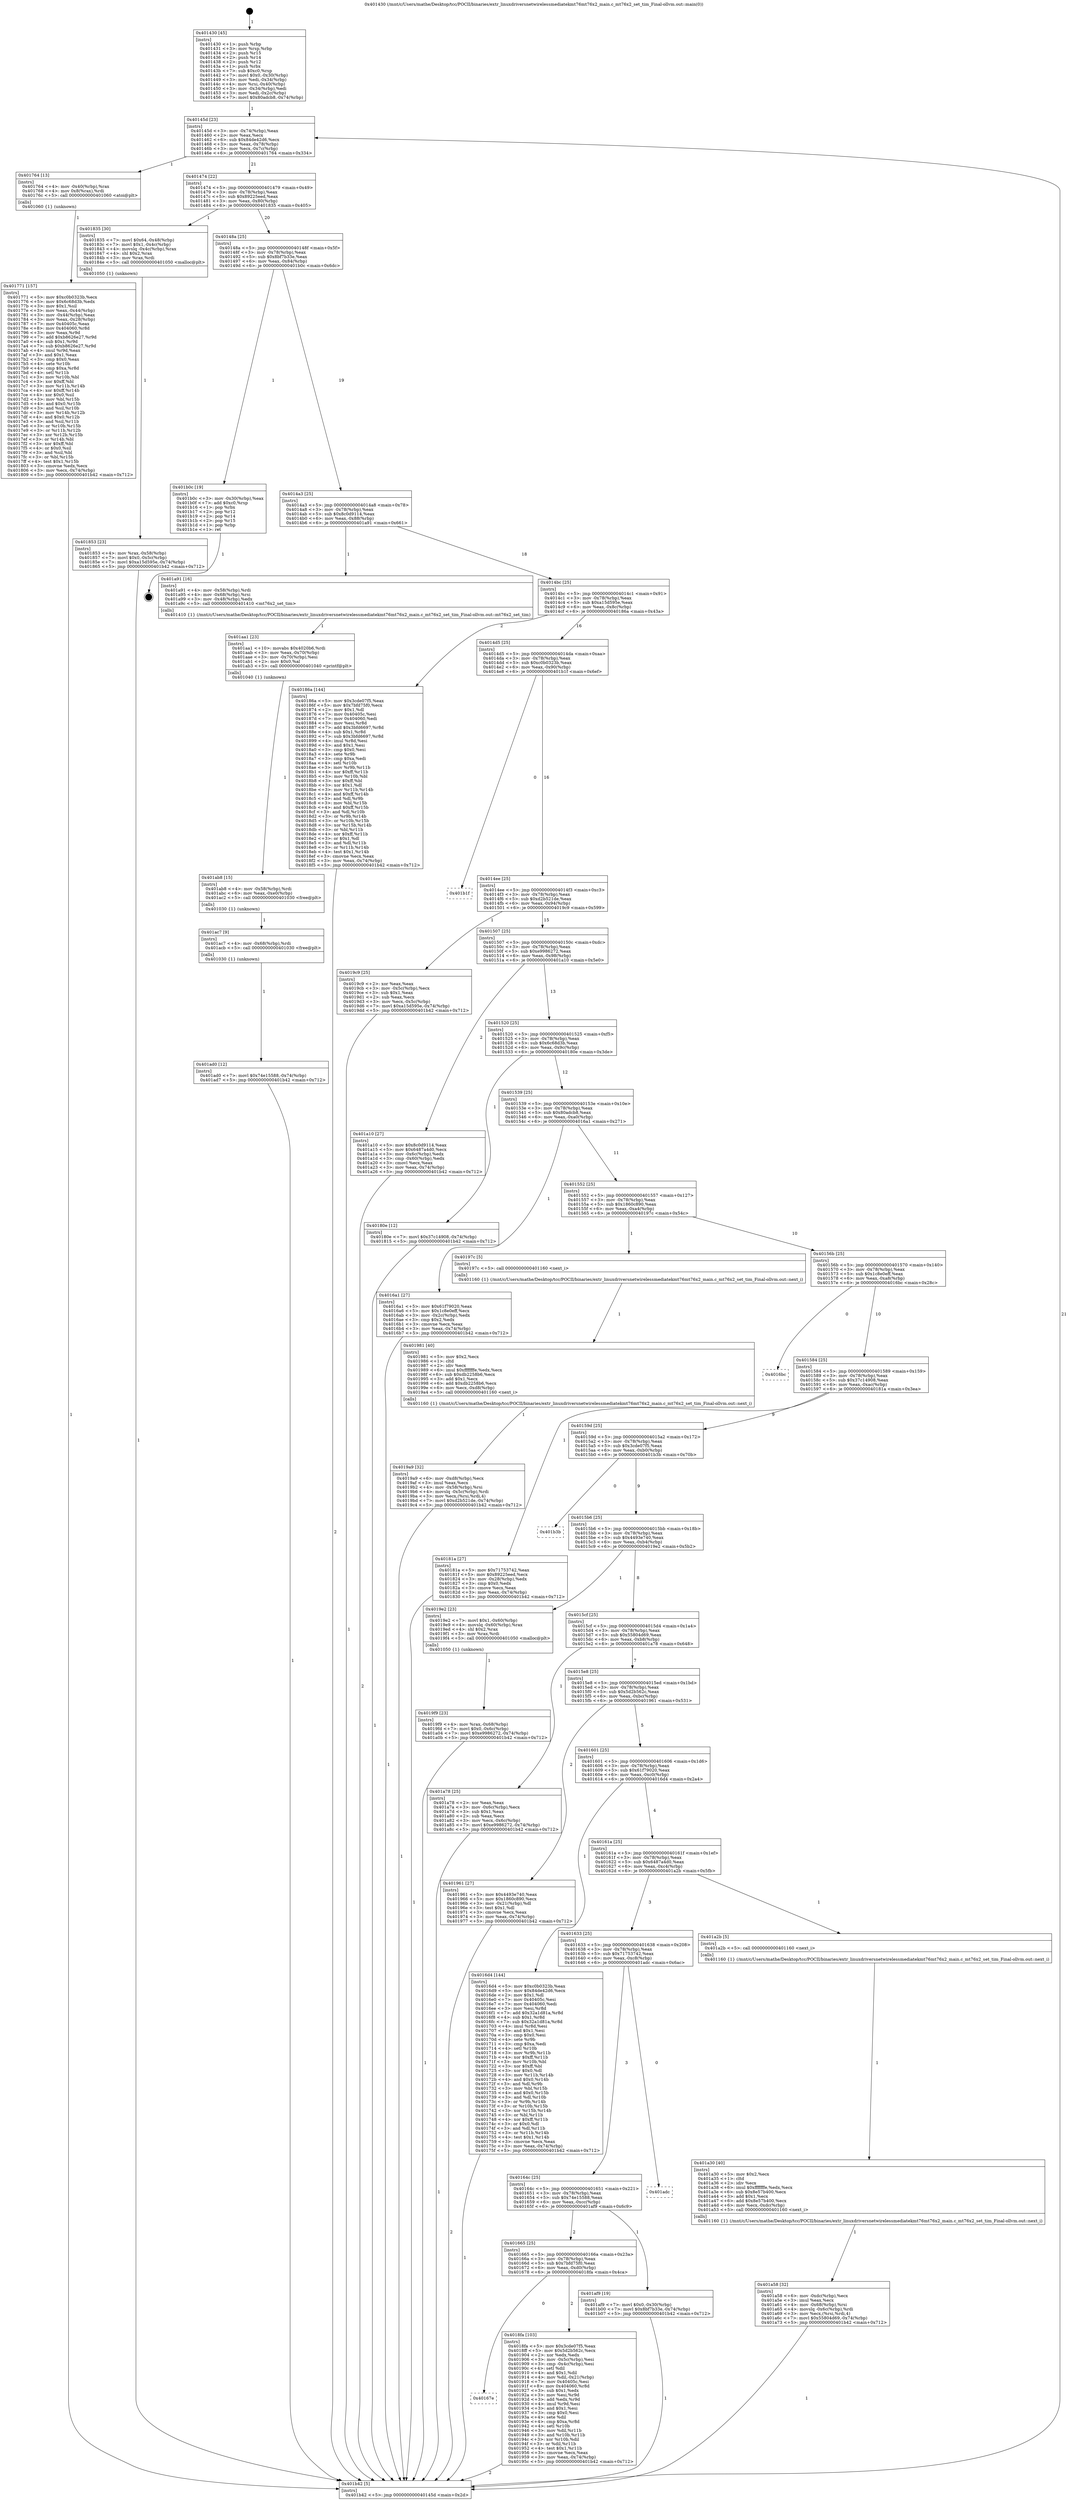 digraph "0x401430" {
  label = "0x401430 (/mnt/c/Users/mathe/Desktop/tcc/POCII/binaries/extr_linuxdriversnetwirelessmediatekmt76mt76x2_main.c_mt76x2_set_tim_Final-ollvm.out::main(0))"
  labelloc = "t"
  node[shape=record]

  Entry [label="",width=0.3,height=0.3,shape=circle,fillcolor=black,style=filled]
  "0x40145d" [label="{
     0x40145d [23]\l
     | [instrs]\l
     &nbsp;&nbsp;0x40145d \<+3\>: mov -0x74(%rbp),%eax\l
     &nbsp;&nbsp;0x401460 \<+2\>: mov %eax,%ecx\l
     &nbsp;&nbsp;0x401462 \<+6\>: sub $0x84de42d6,%ecx\l
     &nbsp;&nbsp;0x401468 \<+3\>: mov %eax,-0x78(%rbp)\l
     &nbsp;&nbsp;0x40146b \<+3\>: mov %ecx,-0x7c(%rbp)\l
     &nbsp;&nbsp;0x40146e \<+6\>: je 0000000000401764 \<main+0x334\>\l
  }"]
  "0x401764" [label="{
     0x401764 [13]\l
     | [instrs]\l
     &nbsp;&nbsp;0x401764 \<+4\>: mov -0x40(%rbp),%rax\l
     &nbsp;&nbsp;0x401768 \<+4\>: mov 0x8(%rax),%rdi\l
     &nbsp;&nbsp;0x40176c \<+5\>: call 0000000000401060 \<atoi@plt\>\l
     | [calls]\l
     &nbsp;&nbsp;0x401060 \{1\} (unknown)\l
  }"]
  "0x401474" [label="{
     0x401474 [22]\l
     | [instrs]\l
     &nbsp;&nbsp;0x401474 \<+5\>: jmp 0000000000401479 \<main+0x49\>\l
     &nbsp;&nbsp;0x401479 \<+3\>: mov -0x78(%rbp),%eax\l
     &nbsp;&nbsp;0x40147c \<+5\>: sub $0x89225eed,%eax\l
     &nbsp;&nbsp;0x401481 \<+3\>: mov %eax,-0x80(%rbp)\l
     &nbsp;&nbsp;0x401484 \<+6\>: je 0000000000401835 \<main+0x405\>\l
  }"]
  Exit [label="",width=0.3,height=0.3,shape=circle,fillcolor=black,style=filled,peripheries=2]
  "0x401835" [label="{
     0x401835 [30]\l
     | [instrs]\l
     &nbsp;&nbsp;0x401835 \<+7\>: movl $0x64,-0x48(%rbp)\l
     &nbsp;&nbsp;0x40183c \<+7\>: movl $0x1,-0x4c(%rbp)\l
     &nbsp;&nbsp;0x401843 \<+4\>: movslq -0x4c(%rbp),%rax\l
     &nbsp;&nbsp;0x401847 \<+4\>: shl $0x2,%rax\l
     &nbsp;&nbsp;0x40184b \<+3\>: mov %rax,%rdi\l
     &nbsp;&nbsp;0x40184e \<+5\>: call 0000000000401050 \<malloc@plt\>\l
     | [calls]\l
     &nbsp;&nbsp;0x401050 \{1\} (unknown)\l
  }"]
  "0x40148a" [label="{
     0x40148a [25]\l
     | [instrs]\l
     &nbsp;&nbsp;0x40148a \<+5\>: jmp 000000000040148f \<main+0x5f\>\l
     &nbsp;&nbsp;0x40148f \<+3\>: mov -0x78(%rbp),%eax\l
     &nbsp;&nbsp;0x401492 \<+5\>: sub $0x8bf7b33e,%eax\l
     &nbsp;&nbsp;0x401497 \<+6\>: mov %eax,-0x84(%rbp)\l
     &nbsp;&nbsp;0x40149d \<+6\>: je 0000000000401b0c \<main+0x6dc\>\l
  }"]
  "0x401ad0" [label="{
     0x401ad0 [12]\l
     | [instrs]\l
     &nbsp;&nbsp;0x401ad0 \<+7\>: movl $0x74e15588,-0x74(%rbp)\l
     &nbsp;&nbsp;0x401ad7 \<+5\>: jmp 0000000000401b42 \<main+0x712\>\l
  }"]
  "0x401b0c" [label="{
     0x401b0c [19]\l
     | [instrs]\l
     &nbsp;&nbsp;0x401b0c \<+3\>: mov -0x30(%rbp),%eax\l
     &nbsp;&nbsp;0x401b0f \<+7\>: add $0xc0,%rsp\l
     &nbsp;&nbsp;0x401b16 \<+1\>: pop %rbx\l
     &nbsp;&nbsp;0x401b17 \<+2\>: pop %r12\l
     &nbsp;&nbsp;0x401b19 \<+2\>: pop %r14\l
     &nbsp;&nbsp;0x401b1b \<+2\>: pop %r15\l
     &nbsp;&nbsp;0x401b1d \<+1\>: pop %rbp\l
     &nbsp;&nbsp;0x401b1e \<+1\>: ret\l
  }"]
  "0x4014a3" [label="{
     0x4014a3 [25]\l
     | [instrs]\l
     &nbsp;&nbsp;0x4014a3 \<+5\>: jmp 00000000004014a8 \<main+0x78\>\l
     &nbsp;&nbsp;0x4014a8 \<+3\>: mov -0x78(%rbp),%eax\l
     &nbsp;&nbsp;0x4014ab \<+5\>: sub $0x8c0d9114,%eax\l
     &nbsp;&nbsp;0x4014b0 \<+6\>: mov %eax,-0x88(%rbp)\l
     &nbsp;&nbsp;0x4014b6 \<+6\>: je 0000000000401a91 \<main+0x661\>\l
  }"]
  "0x401ac7" [label="{
     0x401ac7 [9]\l
     | [instrs]\l
     &nbsp;&nbsp;0x401ac7 \<+4\>: mov -0x68(%rbp),%rdi\l
     &nbsp;&nbsp;0x401acb \<+5\>: call 0000000000401030 \<free@plt\>\l
     | [calls]\l
     &nbsp;&nbsp;0x401030 \{1\} (unknown)\l
  }"]
  "0x401a91" [label="{
     0x401a91 [16]\l
     | [instrs]\l
     &nbsp;&nbsp;0x401a91 \<+4\>: mov -0x58(%rbp),%rdi\l
     &nbsp;&nbsp;0x401a95 \<+4\>: mov -0x68(%rbp),%rsi\l
     &nbsp;&nbsp;0x401a99 \<+3\>: mov -0x48(%rbp),%edx\l
     &nbsp;&nbsp;0x401a9c \<+5\>: call 0000000000401410 \<mt76x2_set_tim\>\l
     | [calls]\l
     &nbsp;&nbsp;0x401410 \{1\} (/mnt/c/Users/mathe/Desktop/tcc/POCII/binaries/extr_linuxdriversnetwirelessmediatekmt76mt76x2_main.c_mt76x2_set_tim_Final-ollvm.out::mt76x2_set_tim)\l
  }"]
  "0x4014bc" [label="{
     0x4014bc [25]\l
     | [instrs]\l
     &nbsp;&nbsp;0x4014bc \<+5\>: jmp 00000000004014c1 \<main+0x91\>\l
     &nbsp;&nbsp;0x4014c1 \<+3\>: mov -0x78(%rbp),%eax\l
     &nbsp;&nbsp;0x4014c4 \<+5\>: sub $0xa15d595e,%eax\l
     &nbsp;&nbsp;0x4014c9 \<+6\>: mov %eax,-0x8c(%rbp)\l
     &nbsp;&nbsp;0x4014cf \<+6\>: je 000000000040186a \<main+0x43a\>\l
  }"]
  "0x401ab8" [label="{
     0x401ab8 [15]\l
     | [instrs]\l
     &nbsp;&nbsp;0x401ab8 \<+4\>: mov -0x58(%rbp),%rdi\l
     &nbsp;&nbsp;0x401abc \<+6\>: mov %eax,-0xe0(%rbp)\l
     &nbsp;&nbsp;0x401ac2 \<+5\>: call 0000000000401030 \<free@plt\>\l
     | [calls]\l
     &nbsp;&nbsp;0x401030 \{1\} (unknown)\l
  }"]
  "0x40186a" [label="{
     0x40186a [144]\l
     | [instrs]\l
     &nbsp;&nbsp;0x40186a \<+5\>: mov $0x3cde07f5,%eax\l
     &nbsp;&nbsp;0x40186f \<+5\>: mov $0x7bfd75f0,%ecx\l
     &nbsp;&nbsp;0x401874 \<+2\>: mov $0x1,%dl\l
     &nbsp;&nbsp;0x401876 \<+7\>: mov 0x40405c,%esi\l
     &nbsp;&nbsp;0x40187d \<+7\>: mov 0x404060,%edi\l
     &nbsp;&nbsp;0x401884 \<+3\>: mov %esi,%r8d\l
     &nbsp;&nbsp;0x401887 \<+7\>: add $0x3bfd6697,%r8d\l
     &nbsp;&nbsp;0x40188e \<+4\>: sub $0x1,%r8d\l
     &nbsp;&nbsp;0x401892 \<+7\>: sub $0x3bfd6697,%r8d\l
     &nbsp;&nbsp;0x401899 \<+4\>: imul %r8d,%esi\l
     &nbsp;&nbsp;0x40189d \<+3\>: and $0x1,%esi\l
     &nbsp;&nbsp;0x4018a0 \<+3\>: cmp $0x0,%esi\l
     &nbsp;&nbsp;0x4018a3 \<+4\>: sete %r9b\l
     &nbsp;&nbsp;0x4018a7 \<+3\>: cmp $0xa,%edi\l
     &nbsp;&nbsp;0x4018aa \<+4\>: setl %r10b\l
     &nbsp;&nbsp;0x4018ae \<+3\>: mov %r9b,%r11b\l
     &nbsp;&nbsp;0x4018b1 \<+4\>: xor $0xff,%r11b\l
     &nbsp;&nbsp;0x4018b5 \<+3\>: mov %r10b,%bl\l
     &nbsp;&nbsp;0x4018b8 \<+3\>: xor $0xff,%bl\l
     &nbsp;&nbsp;0x4018bb \<+3\>: xor $0x1,%dl\l
     &nbsp;&nbsp;0x4018be \<+3\>: mov %r11b,%r14b\l
     &nbsp;&nbsp;0x4018c1 \<+4\>: and $0xff,%r14b\l
     &nbsp;&nbsp;0x4018c5 \<+3\>: and %dl,%r9b\l
     &nbsp;&nbsp;0x4018c8 \<+3\>: mov %bl,%r15b\l
     &nbsp;&nbsp;0x4018cb \<+4\>: and $0xff,%r15b\l
     &nbsp;&nbsp;0x4018cf \<+3\>: and %dl,%r10b\l
     &nbsp;&nbsp;0x4018d2 \<+3\>: or %r9b,%r14b\l
     &nbsp;&nbsp;0x4018d5 \<+3\>: or %r10b,%r15b\l
     &nbsp;&nbsp;0x4018d8 \<+3\>: xor %r15b,%r14b\l
     &nbsp;&nbsp;0x4018db \<+3\>: or %bl,%r11b\l
     &nbsp;&nbsp;0x4018de \<+4\>: xor $0xff,%r11b\l
     &nbsp;&nbsp;0x4018e2 \<+3\>: or $0x1,%dl\l
     &nbsp;&nbsp;0x4018e5 \<+3\>: and %dl,%r11b\l
     &nbsp;&nbsp;0x4018e8 \<+3\>: or %r11b,%r14b\l
     &nbsp;&nbsp;0x4018eb \<+4\>: test $0x1,%r14b\l
     &nbsp;&nbsp;0x4018ef \<+3\>: cmovne %ecx,%eax\l
     &nbsp;&nbsp;0x4018f2 \<+3\>: mov %eax,-0x74(%rbp)\l
     &nbsp;&nbsp;0x4018f5 \<+5\>: jmp 0000000000401b42 \<main+0x712\>\l
  }"]
  "0x4014d5" [label="{
     0x4014d5 [25]\l
     | [instrs]\l
     &nbsp;&nbsp;0x4014d5 \<+5\>: jmp 00000000004014da \<main+0xaa\>\l
     &nbsp;&nbsp;0x4014da \<+3\>: mov -0x78(%rbp),%eax\l
     &nbsp;&nbsp;0x4014dd \<+5\>: sub $0xc0b0323b,%eax\l
     &nbsp;&nbsp;0x4014e2 \<+6\>: mov %eax,-0x90(%rbp)\l
     &nbsp;&nbsp;0x4014e8 \<+6\>: je 0000000000401b1f \<main+0x6ef\>\l
  }"]
  "0x401aa1" [label="{
     0x401aa1 [23]\l
     | [instrs]\l
     &nbsp;&nbsp;0x401aa1 \<+10\>: movabs $0x4020b6,%rdi\l
     &nbsp;&nbsp;0x401aab \<+3\>: mov %eax,-0x70(%rbp)\l
     &nbsp;&nbsp;0x401aae \<+3\>: mov -0x70(%rbp),%esi\l
     &nbsp;&nbsp;0x401ab1 \<+2\>: mov $0x0,%al\l
     &nbsp;&nbsp;0x401ab3 \<+5\>: call 0000000000401040 \<printf@plt\>\l
     | [calls]\l
     &nbsp;&nbsp;0x401040 \{1\} (unknown)\l
  }"]
  "0x401b1f" [label="{
     0x401b1f\l
  }", style=dashed]
  "0x4014ee" [label="{
     0x4014ee [25]\l
     | [instrs]\l
     &nbsp;&nbsp;0x4014ee \<+5\>: jmp 00000000004014f3 \<main+0xc3\>\l
     &nbsp;&nbsp;0x4014f3 \<+3\>: mov -0x78(%rbp),%eax\l
     &nbsp;&nbsp;0x4014f6 \<+5\>: sub $0xd2b521de,%eax\l
     &nbsp;&nbsp;0x4014fb \<+6\>: mov %eax,-0x94(%rbp)\l
     &nbsp;&nbsp;0x401501 \<+6\>: je 00000000004019c9 \<main+0x599\>\l
  }"]
  "0x401a58" [label="{
     0x401a58 [32]\l
     | [instrs]\l
     &nbsp;&nbsp;0x401a58 \<+6\>: mov -0xdc(%rbp),%ecx\l
     &nbsp;&nbsp;0x401a5e \<+3\>: imul %eax,%ecx\l
     &nbsp;&nbsp;0x401a61 \<+4\>: mov -0x68(%rbp),%rsi\l
     &nbsp;&nbsp;0x401a65 \<+4\>: movslq -0x6c(%rbp),%rdi\l
     &nbsp;&nbsp;0x401a69 \<+3\>: mov %ecx,(%rsi,%rdi,4)\l
     &nbsp;&nbsp;0x401a6c \<+7\>: movl $0x55804d69,-0x74(%rbp)\l
     &nbsp;&nbsp;0x401a73 \<+5\>: jmp 0000000000401b42 \<main+0x712\>\l
  }"]
  "0x4019c9" [label="{
     0x4019c9 [25]\l
     | [instrs]\l
     &nbsp;&nbsp;0x4019c9 \<+2\>: xor %eax,%eax\l
     &nbsp;&nbsp;0x4019cb \<+3\>: mov -0x5c(%rbp),%ecx\l
     &nbsp;&nbsp;0x4019ce \<+3\>: sub $0x1,%eax\l
     &nbsp;&nbsp;0x4019d1 \<+2\>: sub %eax,%ecx\l
     &nbsp;&nbsp;0x4019d3 \<+3\>: mov %ecx,-0x5c(%rbp)\l
     &nbsp;&nbsp;0x4019d6 \<+7\>: movl $0xa15d595e,-0x74(%rbp)\l
     &nbsp;&nbsp;0x4019dd \<+5\>: jmp 0000000000401b42 \<main+0x712\>\l
  }"]
  "0x401507" [label="{
     0x401507 [25]\l
     | [instrs]\l
     &nbsp;&nbsp;0x401507 \<+5\>: jmp 000000000040150c \<main+0xdc\>\l
     &nbsp;&nbsp;0x40150c \<+3\>: mov -0x78(%rbp),%eax\l
     &nbsp;&nbsp;0x40150f \<+5\>: sub $0xe9986272,%eax\l
     &nbsp;&nbsp;0x401514 \<+6\>: mov %eax,-0x98(%rbp)\l
     &nbsp;&nbsp;0x40151a \<+6\>: je 0000000000401a10 \<main+0x5e0\>\l
  }"]
  "0x401a30" [label="{
     0x401a30 [40]\l
     | [instrs]\l
     &nbsp;&nbsp;0x401a30 \<+5\>: mov $0x2,%ecx\l
     &nbsp;&nbsp;0x401a35 \<+1\>: cltd\l
     &nbsp;&nbsp;0x401a36 \<+2\>: idiv %ecx\l
     &nbsp;&nbsp;0x401a38 \<+6\>: imul $0xfffffffe,%edx,%ecx\l
     &nbsp;&nbsp;0x401a3e \<+6\>: sub $0x8e57b400,%ecx\l
     &nbsp;&nbsp;0x401a44 \<+3\>: add $0x1,%ecx\l
     &nbsp;&nbsp;0x401a47 \<+6\>: add $0x8e57b400,%ecx\l
     &nbsp;&nbsp;0x401a4d \<+6\>: mov %ecx,-0xdc(%rbp)\l
     &nbsp;&nbsp;0x401a53 \<+5\>: call 0000000000401160 \<next_i\>\l
     | [calls]\l
     &nbsp;&nbsp;0x401160 \{1\} (/mnt/c/Users/mathe/Desktop/tcc/POCII/binaries/extr_linuxdriversnetwirelessmediatekmt76mt76x2_main.c_mt76x2_set_tim_Final-ollvm.out::next_i)\l
  }"]
  "0x401a10" [label="{
     0x401a10 [27]\l
     | [instrs]\l
     &nbsp;&nbsp;0x401a10 \<+5\>: mov $0x8c0d9114,%eax\l
     &nbsp;&nbsp;0x401a15 \<+5\>: mov $0x6487a4d0,%ecx\l
     &nbsp;&nbsp;0x401a1a \<+3\>: mov -0x6c(%rbp),%edx\l
     &nbsp;&nbsp;0x401a1d \<+3\>: cmp -0x60(%rbp),%edx\l
     &nbsp;&nbsp;0x401a20 \<+3\>: cmovl %ecx,%eax\l
     &nbsp;&nbsp;0x401a23 \<+3\>: mov %eax,-0x74(%rbp)\l
     &nbsp;&nbsp;0x401a26 \<+5\>: jmp 0000000000401b42 \<main+0x712\>\l
  }"]
  "0x401520" [label="{
     0x401520 [25]\l
     | [instrs]\l
     &nbsp;&nbsp;0x401520 \<+5\>: jmp 0000000000401525 \<main+0xf5\>\l
     &nbsp;&nbsp;0x401525 \<+3\>: mov -0x78(%rbp),%eax\l
     &nbsp;&nbsp;0x401528 \<+5\>: sub $0x6c68d3b,%eax\l
     &nbsp;&nbsp;0x40152d \<+6\>: mov %eax,-0x9c(%rbp)\l
     &nbsp;&nbsp;0x401533 \<+6\>: je 000000000040180e \<main+0x3de\>\l
  }"]
  "0x4019f9" [label="{
     0x4019f9 [23]\l
     | [instrs]\l
     &nbsp;&nbsp;0x4019f9 \<+4\>: mov %rax,-0x68(%rbp)\l
     &nbsp;&nbsp;0x4019fd \<+7\>: movl $0x0,-0x6c(%rbp)\l
     &nbsp;&nbsp;0x401a04 \<+7\>: movl $0xe9986272,-0x74(%rbp)\l
     &nbsp;&nbsp;0x401a0b \<+5\>: jmp 0000000000401b42 \<main+0x712\>\l
  }"]
  "0x40180e" [label="{
     0x40180e [12]\l
     | [instrs]\l
     &nbsp;&nbsp;0x40180e \<+7\>: movl $0x37c14908,-0x74(%rbp)\l
     &nbsp;&nbsp;0x401815 \<+5\>: jmp 0000000000401b42 \<main+0x712\>\l
  }"]
  "0x401539" [label="{
     0x401539 [25]\l
     | [instrs]\l
     &nbsp;&nbsp;0x401539 \<+5\>: jmp 000000000040153e \<main+0x10e\>\l
     &nbsp;&nbsp;0x40153e \<+3\>: mov -0x78(%rbp),%eax\l
     &nbsp;&nbsp;0x401541 \<+5\>: sub $0x80adcb8,%eax\l
     &nbsp;&nbsp;0x401546 \<+6\>: mov %eax,-0xa0(%rbp)\l
     &nbsp;&nbsp;0x40154c \<+6\>: je 00000000004016a1 \<main+0x271\>\l
  }"]
  "0x4019a9" [label="{
     0x4019a9 [32]\l
     | [instrs]\l
     &nbsp;&nbsp;0x4019a9 \<+6\>: mov -0xd8(%rbp),%ecx\l
     &nbsp;&nbsp;0x4019af \<+3\>: imul %eax,%ecx\l
     &nbsp;&nbsp;0x4019b2 \<+4\>: mov -0x58(%rbp),%rsi\l
     &nbsp;&nbsp;0x4019b6 \<+4\>: movslq -0x5c(%rbp),%rdi\l
     &nbsp;&nbsp;0x4019ba \<+3\>: mov %ecx,(%rsi,%rdi,4)\l
     &nbsp;&nbsp;0x4019bd \<+7\>: movl $0xd2b521de,-0x74(%rbp)\l
     &nbsp;&nbsp;0x4019c4 \<+5\>: jmp 0000000000401b42 \<main+0x712\>\l
  }"]
  "0x4016a1" [label="{
     0x4016a1 [27]\l
     | [instrs]\l
     &nbsp;&nbsp;0x4016a1 \<+5\>: mov $0x61f79020,%eax\l
     &nbsp;&nbsp;0x4016a6 \<+5\>: mov $0x1c8e0eff,%ecx\l
     &nbsp;&nbsp;0x4016ab \<+3\>: mov -0x2c(%rbp),%edx\l
     &nbsp;&nbsp;0x4016ae \<+3\>: cmp $0x2,%edx\l
     &nbsp;&nbsp;0x4016b1 \<+3\>: cmovne %ecx,%eax\l
     &nbsp;&nbsp;0x4016b4 \<+3\>: mov %eax,-0x74(%rbp)\l
     &nbsp;&nbsp;0x4016b7 \<+5\>: jmp 0000000000401b42 \<main+0x712\>\l
  }"]
  "0x401552" [label="{
     0x401552 [25]\l
     | [instrs]\l
     &nbsp;&nbsp;0x401552 \<+5\>: jmp 0000000000401557 \<main+0x127\>\l
     &nbsp;&nbsp;0x401557 \<+3\>: mov -0x78(%rbp),%eax\l
     &nbsp;&nbsp;0x40155a \<+5\>: sub $0x1860c890,%eax\l
     &nbsp;&nbsp;0x40155f \<+6\>: mov %eax,-0xa4(%rbp)\l
     &nbsp;&nbsp;0x401565 \<+6\>: je 000000000040197c \<main+0x54c\>\l
  }"]
  "0x401b42" [label="{
     0x401b42 [5]\l
     | [instrs]\l
     &nbsp;&nbsp;0x401b42 \<+5\>: jmp 000000000040145d \<main+0x2d\>\l
  }"]
  "0x401430" [label="{
     0x401430 [45]\l
     | [instrs]\l
     &nbsp;&nbsp;0x401430 \<+1\>: push %rbp\l
     &nbsp;&nbsp;0x401431 \<+3\>: mov %rsp,%rbp\l
     &nbsp;&nbsp;0x401434 \<+2\>: push %r15\l
     &nbsp;&nbsp;0x401436 \<+2\>: push %r14\l
     &nbsp;&nbsp;0x401438 \<+2\>: push %r12\l
     &nbsp;&nbsp;0x40143a \<+1\>: push %rbx\l
     &nbsp;&nbsp;0x40143b \<+7\>: sub $0xc0,%rsp\l
     &nbsp;&nbsp;0x401442 \<+7\>: movl $0x0,-0x30(%rbp)\l
     &nbsp;&nbsp;0x401449 \<+3\>: mov %edi,-0x34(%rbp)\l
     &nbsp;&nbsp;0x40144c \<+4\>: mov %rsi,-0x40(%rbp)\l
     &nbsp;&nbsp;0x401450 \<+3\>: mov -0x34(%rbp),%edi\l
     &nbsp;&nbsp;0x401453 \<+3\>: mov %edi,-0x2c(%rbp)\l
     &nbsp;&nbsp;0x401456 \<+7\>: movl $0x80adcb8,-0x74(%rbp)\l
  }"]
  "0x401981" [label="{
     0x401981 [40]\l
     | [instrs]\l
     &nbsp;&nbsp;0x401981 \<+5\>: mov $0x2,%ecx\l
     &nbsp;&nbsp;0x401986 \<+1\>: cltd\l
     &nbsp;&nbsp;0x401987 \<+2\>: idiv %ecx\l
     &nbsp;&nbsp;0x401989 \<+6\>: imul $0xfffffffe,%edx,%ecx\l
     &nbsp;&nbsp;0x40198f \<+6\>: sub $0xdb2258b6,%ecx\l
     &nbsp;&nbsp;0x401995 \<+3\>: add $0x1,%ecx\l
     &nbsp;&nbsp;0x401998 \<+6\>: add $0xdb2258b6,%ecx\l
     &nbsp;&nbsp;0x40199e \<+6\>: mov %ecx,-0xd8(%rbp)\l
     &nbsp;&nbsp;0x4019a4 \<+5\>: call 0000000000401160 \<next_i\>\l
     | [calls]\l
     &nbsp;&nbsp;0x401160 \{1\} (/mnt/c/Users/mathe/Desktop/tcc/POCII/binaries/extr_linuxdriversnetwirelessmediatekmt76mt76x2_main.c_mt76x2_set_tim_Final-ollvm.out::next_i)\l
  }"]
  "0x40197c" [label="{
     0x40197c [5]\l
     | [instrs]\l
     &nbsp;&nbsp;0x40197c \<+5\>: call 0000000000401160 \<next_i\>\l
     | [calls]\l
     &nbsp;&nbsp;0x401160 \{1\} (/mnt/c/Users/mathe/Desktop/tcc/POCII/binaries/extr_linuxdriversnetwirelessmediatekmt76mt76x2_main.c_mt76x2_set_tim_Final-ollvm.out::next_i)\l
  }"]
  "0x40156b" [label="{
     0x40156b [25]\l
     | [instrs]\l
     &nbsp;&nbsp;0x40156b \<+5\>: jmp 0000000000401570 \<main+0x140\>\l
     &nbsp;&nbsp;0x401570 \<+3\>: mov -0x78(%rbp),%eax\l
     &nbsp;&nbsp;0x401573 \<+5\>: sub $0x1c8e0eff,%eax\l
     &nbsp;&nbsp;0x401578 \<+6\>: mov %eax,-0xa8(%rbp)\l
     &nbsp;&nbsp;0x40157e \<+6\>: je 00000000004016bc \<main+0x28c\>\l
  }"]
  "0x40167e" [label="{
     0x40167e\l
  }", style=dashed]
  "0x4016bc" [label="{
     0x4016bc\l
  }", style=dashed]
  "0x401584" [label="{
     0x401584 [25]\l
     | [instrs]\l
     &nbsp;&nbsp;0x401584 \<+5\>: jmp 0000000000401589 \<main+0x159\>\l
     &nbsp;&nbsp;0x401589 \<+3\>: mov -0x78(%rbp),%eax\l
     &nbsp;&nbsp;0x40158c \<+5\>: sub $0x37c14908,%eax\l
     &nbsp;&nbsp;0x401591 \<+6\>: mov %eax,-0xac(%rbp)\l
     &nbsp;&nbsp;0x401597 \<+6\>: je 000000000040181a \<main+0x3ea\>\l
  }"]
  "0x4018fa" [label="{
     0x4018fa [103]\l
     | [instrs]\l
     &nbsp;&nbsp;0x4018fa \<+5\>: mov $0x3cde07f5,%eax\l
     &nbsp;&nbsp;0x4018ff \<+5\>: mov $0x5d2b562c,%ecx\l
     &nbsp;&nbsp;0x401904 \<+2\>: xor %edx,%edx\l
     &nbsp;&nbsp;0x401906 \<+3\>: mov -0x5c(%rbp),%esi\l
     &nbsp;&nbsp;0x401909 \<+3\>: cmp -0x4c(%rbp),%esi\l
     &nbsp;&nbsp;0x40190c \<+4\>: setl %dil\l
     &nbsp;&nbsp;0x401910 \<+4\>: and $0x1,%dil\l
     &nbsp;&nbsp;0x401914 \<+4\>: mov %dil,-0x21(%rbp)\l
     &nbsp;&nbsp;0x401918 \<+7\>: mov 0x40405c,%esi\l
     &nbsp;&nbsp;0x40191f \<+8\>: mov 0x404060,%r8d\l
     &nbsp;&nbsp;0x401927 \<+3\>: sub $0x1,%edx\l
     &nbsp;&nbsp;0x40192a \<+3\>: mov %esi,%r9d\l
     &nbsp;&nbsp;0x40192d \<+3\>: add %edx,%r9d\l
     &nbsp;&nbsp;0x401930 \<+4\>: imul %r9d,%esi\l
     &nbsp;&nbsp;0x401934 \<+3\>: and $0x1,%esi\l
     &nbsp;&nbsp;0x401937 \<+3\>: cmp $0x0,%esi\l
     &nbsp;&nbsp;0x40193a \<+4\>: sete %dil\l
     &nbsp;&nbsp;0x40193e \<+4\>: cmp $0xa,%r8d\l
     &nbsp;&nbsp;0x401942 \<+4\>: setl %r10b\l
     &nbsp;&nbsp;0x401946 \<+3\>: mov %dil,%r11b\l
     &nbsp;&nbsp;0x401949 \<+3\>: and %r10b,%r11b\l
     &nbsp;&nbsp;0x40194c \<+3\>: xor %r10b,%dil\l
     &nbsp;&nbsp;0x40194f \<+3\>: or %dil,%r11b\l
     &nbsp;&nbsp;0x401952 \<+4\>: test $0x1,%r11b\l
     &nbsp;&nbsp;0x401956 \<+3\>: cmovne %ecx,%eax\l
     &nbsp;&nbsp;0x401959 \<+3\>: mov %eax,-0x74(%rbp)\l
     &nbsp;&nbsp;0x40195c \<+5\>: jmp 0000000000401b42 \<main+0x712\>\l
  }"]
  "0x40181a" [label="{
     0x40181a [27]\l
     | [instrs]\l
     &nbsp;&nbsp;0x40181a \<+5\>: mov $0x71753742,%eax\l
     &nbsp;&nbsp;0x40181f \<+5\>: mov $0x89225eed,%ecx\l
     &nbsp;&nbsp;0x401824 \<+3\>: mov -0x28(%rbp),%edx\l
     &nbsp;&nbsp;0x401827 \<+3\>: cmp $0x0,%edx\l
     &nbsp;&nbsp;0x40182a \<+3\>: cmove %ecx,%eax\l
     &nbsp;&nbsp;0x40182d \<+3\>: mov %eax,-0x74(%rbp)\l
     &nbsp;&nbsp;0x401830 \<+5\>: jmp 0000000000401b42 \<main+0x712\>\l
  }"]
  "0x40159d" [label="{
     0x40159d [25]\l
     | [instrs]\l
     &nbsp;&nbsp;0x40159d \<+5\>: jmp 00000000004015a2 \<main+0x172\>\l
     &nbsp;&nbsp;0x4015a2 \<+3\>: mov -0x78(%rbp),%eax\l
     &nbsp;&nbsp;0x4015a5 \<+5\>: sub $0x3cde07f5,%eax\l
     &nbsp;&nbsp;0x4015aa \<+6\>: mov %eax,-0xb0(%rbp)\l
     &nbsp;&nbsp;0x4015b0 \<+6\>: je 0000000000401b3b \<main+0x70b\>\l
  }"]
  "0x401665" [label="{
     0x401665 [25]\l
     | [instrs]\l
     &nbsp;&nbsp;0x401665 \<+5\>: jmp 000000000040166a \<main+0x23a\>\l
     &nbsp;&nbsp;0x40166a \<+3\>: mov -0x78(%rbp),%eax\l
     &nbsp;&nbsp;0x40166d \<+5\>: sub $0x7bfd75f0,%eax\l
     &nbsp;&nbsp;0x401672 \<+6\>: mov %eax,-0xd0(%rbp)\l
     &nbsp;&nbsp;0x401678 \<+6\>: je 00000000004018fa \<main+0x4ca\>\l
  }"]
  "0x401b3b" [label="{
     0x401b3b\l
  }", style=dashed]
  "0x4015b6" [label="{
     0x4015b6 [25]\l
     | [instrs]\l
     &nbsp;&nbsp;0x4015b6 \<+5\>: jmp 00000000004015bb \<main+0x18b\>\l
     &nbsp;&nbsp;0x4015bb \<+3\>: mov -0x78(%rbp),%eax\l
     &nbsp;&nbsp;0x4015be \<+5\>: sub $0x4493e740,%eax\l
     &nbsp;&nbsp;0x4015c3 \<+6\>: mov %eax,-0xb4(%rbp)\l
     &nbsp;&nbsp;0x4015c9 \<+6\>: je 00000000004019e2 \<main+0x5b2\>\l
  }"]
  "0x401af9" [label="{
     0x401af9 [19]\l
     | [instrs]\l
     &nbsp;&nbsp;0x401af9 \<+7\>: movl $0x0,-0x30(%rbp)\l
     &nbsp;&nbsp;0x401b00 \<+7\>: movl $0x8bf7b33e,-0x74(%rbp)\l
     &nbsp;&nbsp;0x401b07 \<+5\>: jmp 0000000000401b42 \<main+0x712\>\l
  }"]
  "0x4019e2" [label="{
     0x4019e2 [23]\l
     | [instrs]\l
     &nbsp;&nbsp;0x4019e2 \<+7\>: movl $0x1,-0x60(%rbp)\l
     &nbsp;&nbsp;0x4019e9 \<+4\>: movslq -0x60(%rbp),%rax\l
     &nbsp;&nbsp;0x4019ed \<+4\>: shl $0x2,%rax\l
     &nbsp;&nbsp;0x4019f1 \<+3\>: mov %rax,%rdi\l
     &nbsp;&nbsp;0x4019f4 \<+5\>: call 0000000000401050 \<malloc@plt\>\l
     | [calls]\l
     &nbsp;&nbsp;0x401050 \{1\} (unknown)\l
  }"]
  "0x4015cf" [label="{
     0x4015cf [25]\l
     | [instrs]\l
     &nbsp;&nbsp;0x4015cf \<+5\>: jmp 00000000004015d4 \<main+0x1a4\>\l
     &nbsp;&nbsp;0x4015d4 \<+3\>: mov -0x78(%rbp),%eax\l
     &nbsp;&nbsp;0x4015d7 \<+5\>: sub $0x55804d69,%eax\l
     &nbsp;&nbsp;0x4015dc \<+6\>: mov %eax,-0xb8(%rbp)\l
     &nbsp;&nbsp;0x4015e2 \<+6\>: je 0000000000401a78 \<main+0x648\>\l
  }"]
  "0x40164c" [label="{
     0x40164c [25]\l
     | [instrs]\l
     &nbsp;&nbsp;0x40164c \<+5\>: jmp 0000000000401651 \<main+0x221\>\l
     &nbsp;&nbsp;0x401651 \<+3\>: mov -0x78(%rbp),%eax\l
     &nbsp;&nbsp;0x401654 \<+5\>: sub $0x74e15588,%eax\l
     &nbsp;&nbsp;0x401659 \<+6\>: mov %eax,-0xcc(%rbp)\l
     &nbsp;&nbsp;0x40165f \<+6\>: je 0000000000401af9 \<main+0x6c9\>\l
  }"]
  "0x401a78" [label="{
     0x401a78 [25]\l
     | [instrs]\l
     &nbsp;&nbsp;0x401a78 \<+2\>: xor %eax,%eax\l
     &nbsp;&nbsp;0x401a7a \<+3\>: mov -0x6c(%rbp),%ecx\l
     &nbsp;&nbsp;0x401a7d \<+3\>: sub $0x1,%eax\l
     &nbsp;&nbsp;0x401a80 \<+2\>: sub %eax,%ecx\l
     &nbsp;&nbsp;0x401a82 \<+3\>: mov %ecx,-0x6c(%rbp)\l
     &nbsp;&nbsp;0x401a85 \<+7\>: movl $0xe9986272,-0x74(%rbp)\l
     &nbsp;&nbsp;0x401a8c \<+5\>: jmp 0000000000401b42 \<main+0x712\>\l
  }"]
  "0x4015e8" [label="{
     0x4015e8 [25]\l
     | [instrs]\l
     &nbsp;&nbsp;0x4015e8 \<+5\>: jmp 00000000004015ed \<main+0x1bd\>\l
     &nbsp;&nbsp;0x4015ed \<+3\>: mov -0x78(%rbp),%eax\l
     &nbsp;&nbsp;0x4015f0 \<+5\>: sub $0x5d2b562c,%eax\l
     &nbsp;&nbsp;0x4015f5 \<+6\>: mov %eax,-0xbc(%rbp)\l
     &nbsp;&nbsp;0x4015fb \<+6\>: je 0000000000401961 \<main+0x531\>\l
  }"]
  "0x401adc" [label="{
     0x401adc\l
  }", style=dashed]
  "0x401961" [label="{
     0x401961 [27]\l
     | [instrs]\l
     &nbsp;&nbsp;0x401961 \<+5\>: mov $0x4493e740,%eax\l
     &nbsp;&nbsp;0x401966 \<+5\>: mov $0x1860c890,%ecx\l
     &nbsp;&nbsp;0x40196b \<+3\>: mov -0x21(%rbp),%dl\l
     &nbsp;&nbsp;0x40196e \<+3\>: test $0x1,%dl\l
     &nbsp;&nbsp;0x401971 \<+3\>: cmovne %ecx,%eax\l
     &nbsp;&nbsp;0x401974 \<+3\>: mov %eax,-0x74(%rbp)\l
     &nbsp;&nbsp;0x401977 \<+5\>: jmp 0000000000401b42 \<main+0x712\>\l
  }"]
  "0x401601" [label="{
     0x401601 [25]\l
     | [instrs]\l
     &nbsp;&nbsp;0x401601 \<+5\>: jmp 0000000000401606 \<main+0x1d6\>\l
     &nbsp;&nbsp;0x401606 \<+3\>: mov -0x78(%rbp),%eax\l
     &nbsp;&nbsp;0x401609 \<+5\>: sub $0x61f79020,%eax\l
     &nbsp;&nbsp;0x40160e \<+6\>: mov %eax,-0xc0(%rbp)\l
     &nbsp;&nbsp;0x401614 \<+6\>: je 00000000004016d4 \<main+0x2a4\>\l
  }"]
  "0x401633" [label="{
     0x401633 [25]\l
     | [instrs]\l
     &nbsp;&nbsp;0x401633 \<+5\>: jmp 0000000000401638 \<main+0x208\>\l
     &nbsp;&nbsp;0x401638 \<+3\>: mov -0x78(%rbp),%eax\l
     &nbsp;&nbsp;0x40163b \<+5\>: sub $0x71753742,%eax\l
     &nbsp;&nbsp;0x401640 \<+6\>: mov %eax,-0xc8(%rbp)\l
     &nbsp;&nbsp;0x401646 \<+6\>: je 0000000000401adc \<main+0x6ac\>\l
  }"]
  "0x4016d4" [label="{
     0x4016d4 [144]\l
     | [instrs]\l
     &nbsp;&nbsp;0x4016d4 \<+5\>: mov $0xc0b0323b,%eax\l
     &nbsp;&nbsp;0x4016d9 \<+5\>: mov $0x84de42d6,%ecx\l
     &nbsp;&nbsp;0x4016de \<+2\>: mov $0x1,%dl\l
     &nbsp;&nbsp;0x4016e0 \<+7\>: mov 0x40405c,%esi\l
     &nbsp;&nbsp;0x4016e7 \<+7\>: mov 0x404060,%edi\l
     &nbsp;&nbsp;0x4016ee \<+3\>: mov %esi,%r8d\l
     &nbsp;&nbsp;0x4016f1 \<+7\>: add $0x32a1d81a,%r8d\l
     &nbsp;&nbsp;0x4016f8 \<+4\>: sub $0x1,%r8d\l
     &nbsp;&nbsp;0x4016fc \<+7\>: sub $0x32a1d81a,%r8d\l
     &nbsp;&nbsp;0x401703 \<+4\>: imul %r8d,%esi\l
     &nbsp;&nbsp;0x401707 \<+3\>: and $0x1,%esi\l
     &nbsp;&nbsp;0x40170a \<+3\>: cmp $0x0,%esi\l
     &nbsp;&nbsp;0x40170d \<+4\>: sete %r9b\l
     &nbsp;&nbsp;0x401711 \<+3\>: cmp $0xa,%edi\l
     &nbsp;&nbsp;0x401714 \<+4\>: setl %r10b\l
     &nbsp;&nbsp;0x401718 \<+3\>: mov %r9b,%r11b\l
     &nbsp;&nbsp;0x40171b \<+4\>: xor $0xff,%r11b\l
     &nbsp;&nbsp;0x40171f \<+3\>: mov %r10b,%bl\l
     &nbsp;&nbsp;0x401722 \<+3\>: xor $0xff,%bl\l
     &nbsp;&nbsp;0x401725 \<+3\>: xor $0x0,%dl\l
     &nbsp;&nbsp;0x401728 \<+3\>: mov %r11b,%r14b\l
     &nbsp;&nbsp;0x40172b \<+4\>: and $0x0,%r14b\l
     &nbsp;&nbsp;0x40172f \<+3\>: and %dl,%r9b\l
     &nbsp;&nbsp;0x401732 \<+3\>: mov %bl,%r15b\l
     &nbsp;&nbsp;0x401735 \<+4\>: and $0x0,%r15b\l
     &nbsp;&nbsp;0x401739 \<+3\>: and %dl,%r10b\l
     &nbsp;&nbsp;0x40173c \<+3\>: or %r9b,%r14b\l
     &nbsp;&nbsp;0x40173f \<+3\>: or %r10b,%r15b\l
     &nbsp;&nbsp;0x401742 \<+3\>: xor %r15b,%r14b\l
     &nbsp;&nbsp;0x401745 \<+3\>: or %bl,%r11b\l
     &nbsp;&nbsp;0x401748 \<+4\>: xor $0xff,%r11b\l
     &nbsp;&nbsp;0x40174c \<+3\>: or $0x0,%dl\l
     &nbsp;&nbsp;0x40174f \<+3\>: and %dl,%r11b\l
     &nbsp;&nbsp;0x401752 \<+3\>: or %r11b,%r14b\l
     &nbsp;&nbsp;0x401755 \<+4\>: test $0x1,%r14b\l
     &nbsp;&nbsp;0x401759 \<+3\>: cmovne %ecx,%eax\l
     &nbsp;&nbsp;0x40175c \<+3\>: mov %eax,-0x74(%rbp)\l
     &nbsp;&nbsp;0x40175f \<+5\>: jmp 0000000000401b42 \<main+0x712\>\l
  }"]
  "0x40161a" [label="{
     0x40161a [25]\l
     | [instrs]\l
     &nbsp;&nbsp;0x40161a \<+5\>: jmp 000000000040161f \<main+0x1ef\>\l
     &nbsp;&nbsp;0x40161f \<+3\>: mov -0x78(%rbp),%eax\l
     &nbsp;&nbsp;0x401622 \<+5\>: sub $0x6487a4d0,%eax\l
     &nbsp;&nbsp;0x401627 \<+6\>: mov %eax,-0xc4(%rbp)\l
     &nbsp;&nbsp;0x40162d \<+6\>: je 0000000000401a2b \<main+0x5fb\>\l
  }"]
  "0x401771" [label="{
     0x401771 [157]\l
     | [instrs]\l
     &nbsp;&nbsp;0x401771 \<+5\>: mov $0xc0b0323b,%ecx\l
     &nbsp;&nbsp;0x401776 \<+5\>: mov $0x6c68d3b,%edx\l
     &nbsp;&nbsp;0x40177b \<+3\>: mov $0x1,%sil\l
     &nbsp;&nbsp;0x40177e \<+3\>: mov %eax,-0x44(%rbp)\l
     &nbsp;&nbsp;0x401781 \<+3\>: mov -0x44(%rbp),%eax\l
     &nbsp;&nbsp;0x401784 \<+3\>: mov %eax,-0x28(%rbp)\l
     &nbsp;&nbsp;0x401787 \<+7\>: mov 0x40405c,%eax\l
     &nbsp;&nbsp;0x40178e \<+8\>: mov 0x404060,%r8d\l
     &nbsp;&nbsp;0x401796 \<+3\>: mov %eax,%r9d\l
     &nbsp;&nbsp;0x401799 \<+7\>: add $0xb8626e27,%r9d\l
     &nbsp;&nbsp;0x4017a0 \<+4\>: sub $0x1,%r9d\l
     &nbsp;&nbsp;0x4017a4 \<+7\>: sub $0xb8626e27,%r9d\l
     &nbsp;&nbsp;0x4017ab \<+4\>: imul %r9d,%eax\l
     &nbsp;&nbsp;0x4017af \<+3\>: and $0x1,%eax\l
     &nbsp;&nbsp;0x4017b2 \<+3\>: cmp $0x0,%eax\l
     &nbsp;&nbsp;0x4017b5 \<+4\>: sete %r10b\l
     &nbsp;&nbsp;0x4017b9 \<+4\>: cmp $0xa,%r8d\l
     &nbsp;&nbsp;0x4017bd \<+4\>: setl %r11b\l
     &nbsp;&nbsp;0x4017c1 \<+3\>: mov %r10b,%bl\l
     &nbsp;&nbsp;0x4017c4 \<+3\>: xor $0xff,%bl\l
     &nbsp;&nbsp;0x4017c7 \<+3\>: mov %r11b,%r14b\l
     &nbsp;&nbsp;0x4017ca \<+4\>: xor $0xff,%r14b\l
     &nbsp;&nbsp;0x4017ce \<+4\>: xor $0x0,%sil\l
     &nbsp;&nbsp;0x4017d2 \<+3\>: mov %bl,%r15b\l
     &nbsp;&nbsp;0x4017d5 \<+4\>: and $0x0,%r15b\l
     &nbsp;&nbsp;0x4017d9 \<+3\>: and %sil,%r10b\l
     &nbsp;&nbsp;0x4017dc \<+3\>: mov %r14b,%r12b\l
     &nbsp;&nbsp;0x4017df \<+4\>: and $0x0,%r12b\l
     &nbsp;&nbsp;0x4017e3 \<+3\>: and %sil,%r11b\l
     &nbsp;&nbsp;0x4017e6 \<+3\>: or %r10b,%r15b\l
     &nbsp;&nbsp;0x4017e9 \<+3\>: or %r11b,%r12b\l
     &nbsp;&nbsp;0x4017ec \<+3\>: xor %r12b,%r15b\l
     &nbsp;&nbsp;0x4017ef \<+3\>: or %r14b,%bl\l
     &nbsp;&nbsp;0x4017f2 \<+3\>: xor $0xff,%bl\l
     &nbsp;&nbsp;0x4017f5 \<+4\>: or $0x0,%sil\l
     &nbsp;&nbsp;0x4017f9 \<+3\>: and %sil,%bl\l
     &nbsp;&nbsp;0x4017fc \<+3\>: or %bl,%r15b\l
     &nbsp;&nbsp;0x4017ff \<+4\>: test $0x1,%r15b\l
     &nbsp;&nbsp;0x401803 \<+3\>: cmovne %edx,%ecx\l
     &nbsp;&nbsp;0x401806 \<+3\>: mov %ecx,-0x74(%rbp)\l
     &nbsp;&nbsp;0x401809 \<+5\>: jmp 0000000000401b42 \<main+0x712\>\l
  }"]
  "0x401853" [label="{
     0x401853 [23]\l
     | [instrs]\l
     &nbsp;&nbsp;0x401853 \<+4\>: mov %rax,-0x58(%rbp)\l
     &nbsp;&nbsp;0x401857 \<+7\>: movl $0x0,-0x5c(%rbp)\l
     &nbsp;&nbsp;0x40185e \<+7\>: movl $0xa15d595e,-0x74(%rbp)\l
     &nbsp;&nbsp;0x401865 \<+5\>: jmp 0000000000401b42 \<main+0x712\>\l
  }"]
  "0x401a2b" [label="{
     0x401a2b [5]\l
     | [instrs]\l
     &nbsp;&nbsp;0x401a2b \<+5\>: call 0000000000401160 \<next_i\>\l
     | [calls]\l
     &nbsp;&nbsp;0x401160 \{1\} (/mnt/c/Users/mathe/Desktop/tcc/POCII/binaries/extr_linuxdriversnetwirelessmediatekmt76mt76x2_main.c_mt76x2_set_tim_Final-ollvm.out::next_i)\l
  }"]
  Entry -> "0x401430" [label=" 1"]
  "0x40145d" -> "0x401764" [label=" 1"]
  "0x40145d" -> "0x401474" [label=" 21"]
  "0x401b0c" -> Exit [label=" 1"]
  "0x401474" -> "0x401835" [label=" 1"]
  "0x401474" -> "0x40148a" [label=" 20"]
  "0x401af9" -> "0x401b42" [label=" 1"]
  "0x40148a" -> "0x401b0c" [label=" 1"]
  "0x40148a" -> "0x4014a3" [label=" 19"]
  "0x401ad0" -> "0x401b42" [label=" 1"]
  "0x4014a3" -> "0x401a91" [label=" 1"]
  "0x4014a3" -> "0x4014bc" [label=" 18"]
  "0x401ac7" -> "0x401ad0" [label=" 1"]
  "0x4014bc" -> "0x40186a" [label=" 2"]
  "0x4014bc" -> "0x4014d5" [label=" 16"]
  "0x401ab8" -> "0x401ac7" [label=" 1"]
  "0x4014d5" -> "0x401b1f" [label=" 0"]
  "0x4014d5" -> "0x4014ee" [label=" 16"]
  "0x401aa1" -> "0x401ab8" [label=" 1"]
  "0x4014ee" -> "0x4019c9" [label=" 1"]
  "0x4014ee" -> "0x401507" [label=" 15"]
  "0x401a91" -> "0x401aa1" [label=" 1"]
  "0x401507" -> "0x401a10" [label=" 2"]
  "0x401507" -> "0x401520" [label=" 13"]
  "0x401a78" -> "0x401b42" [label=" 1"]
  "0x401520" -> "0x40180e" [label=" 1"]
  "0x401520" -> "0x401539" [label=" 12"]
  "0x401a58" -> "0x401b42" [label=" 1"]
  "0x401539" -> "0x4016a1" [label=" 1"]
  "0x401539" -> "0x401552" [label=" 11"]
  "0x4016a1" -> "0x401b42" [label=" 1"]
  "0x401430" -> "0x40145d" [label=" 1"]
  "0x401b42" -> "0x40145d" [label=" 21"]
  "0x401a30" -> "0x401a58" [label=" 1"]
  "0x401552" -> "0x40197c" [label=" 1"]
  "0x401552" -> "0x40156b" [label=" 10"]
  "0x401a2b" -> "0x401a30" [label=" 1"]
  "0x40156b" -> "0x4016bc" [label=" 0"]
  "0x40156b" -> "0x401584" [label=" 10"]
  "0x401a10" -> "0x401b42" [label=" 2"]
  "0x401584" -> "0x40181a" [label=" 1"]
  "0x401584" -> "0x40159d" [label=" 9"]
  "0x4019f9" -> "0x401b42" [label=" 1"]
  "0x40159d" -> "0x401b3b" [label=" 0"]
  "0x40159d" -> "0x4015b6" [label=" 9"]
  "0x4019c9" -> "0x401b42" [label=" 1"]
  "0x4015b6" -> "0x4019e2" [label=" 1"]
  "0x4015b6" -> "0x4015cf" [label=" 8"]
  "0x4019a9" -> "0x401b42" [label=" 1"]
  "0x4015cf" -> "0x401a78" [label=" 1"]
  "0x4015cf" -> "0x4015e8" [label=" 7"]
  "0x40197c" -> "0x401981" [label=" 1"]
  "0x4015e8" -> "0x401961" [label=" 2"]
  "0x4015e8" -> "0x401601" [label=" 5"]
  "0x401961" -> "0x401b42" [label=" 2"]
  "0x401601" -> "0x4016d4" [label=" 1"]
  "0x401601" -> "0x40161a" [label=" 4"]
  "0x4016d4" -> "0x401b42" [label=" 1"]
  "0x401764" -> "0x401771" [label=" 1"]
  "0x401771" -> "0x401b42" [label=" 1"]
  "0x40180e" -> "0x401b42" [label=" 1"]
  "0x40181a" -> "0x401b42" [label=" 1"]
  "0x401835" -> "0x401853" [label=" 1"]
  "0x401853" -> "0x401b42" [label=" 1"]
  "0x40186a" -> "0x401b42" [label=" 2"]
  "0x401665" -> "0x40167e" [label=" 0"]
  "0x40161a" -> "0x401a2b" [label=" 1"]
  "0x40161a" -> "0x401633" [label=" 3"]
  "0x4018fa" -> "0x401b42" [label=" 2"]
  "0x401633" -> "0x401adc" [label=" 0"]
  "0x401633" -> "0x40164c" [label=" 3"]
  "0x401981" -> "0x4019a9" [label=" 1"]
  "0x40164c" -> "0x401af9" [label=" 1"]
  "0x40164c" -> "0x401665" [label=" 2"]
  "0x4019e2" -> "0x4019f9" [label=" 1"]
  "0x401665" -> "0x4018fa" [label=" 2"]
}
